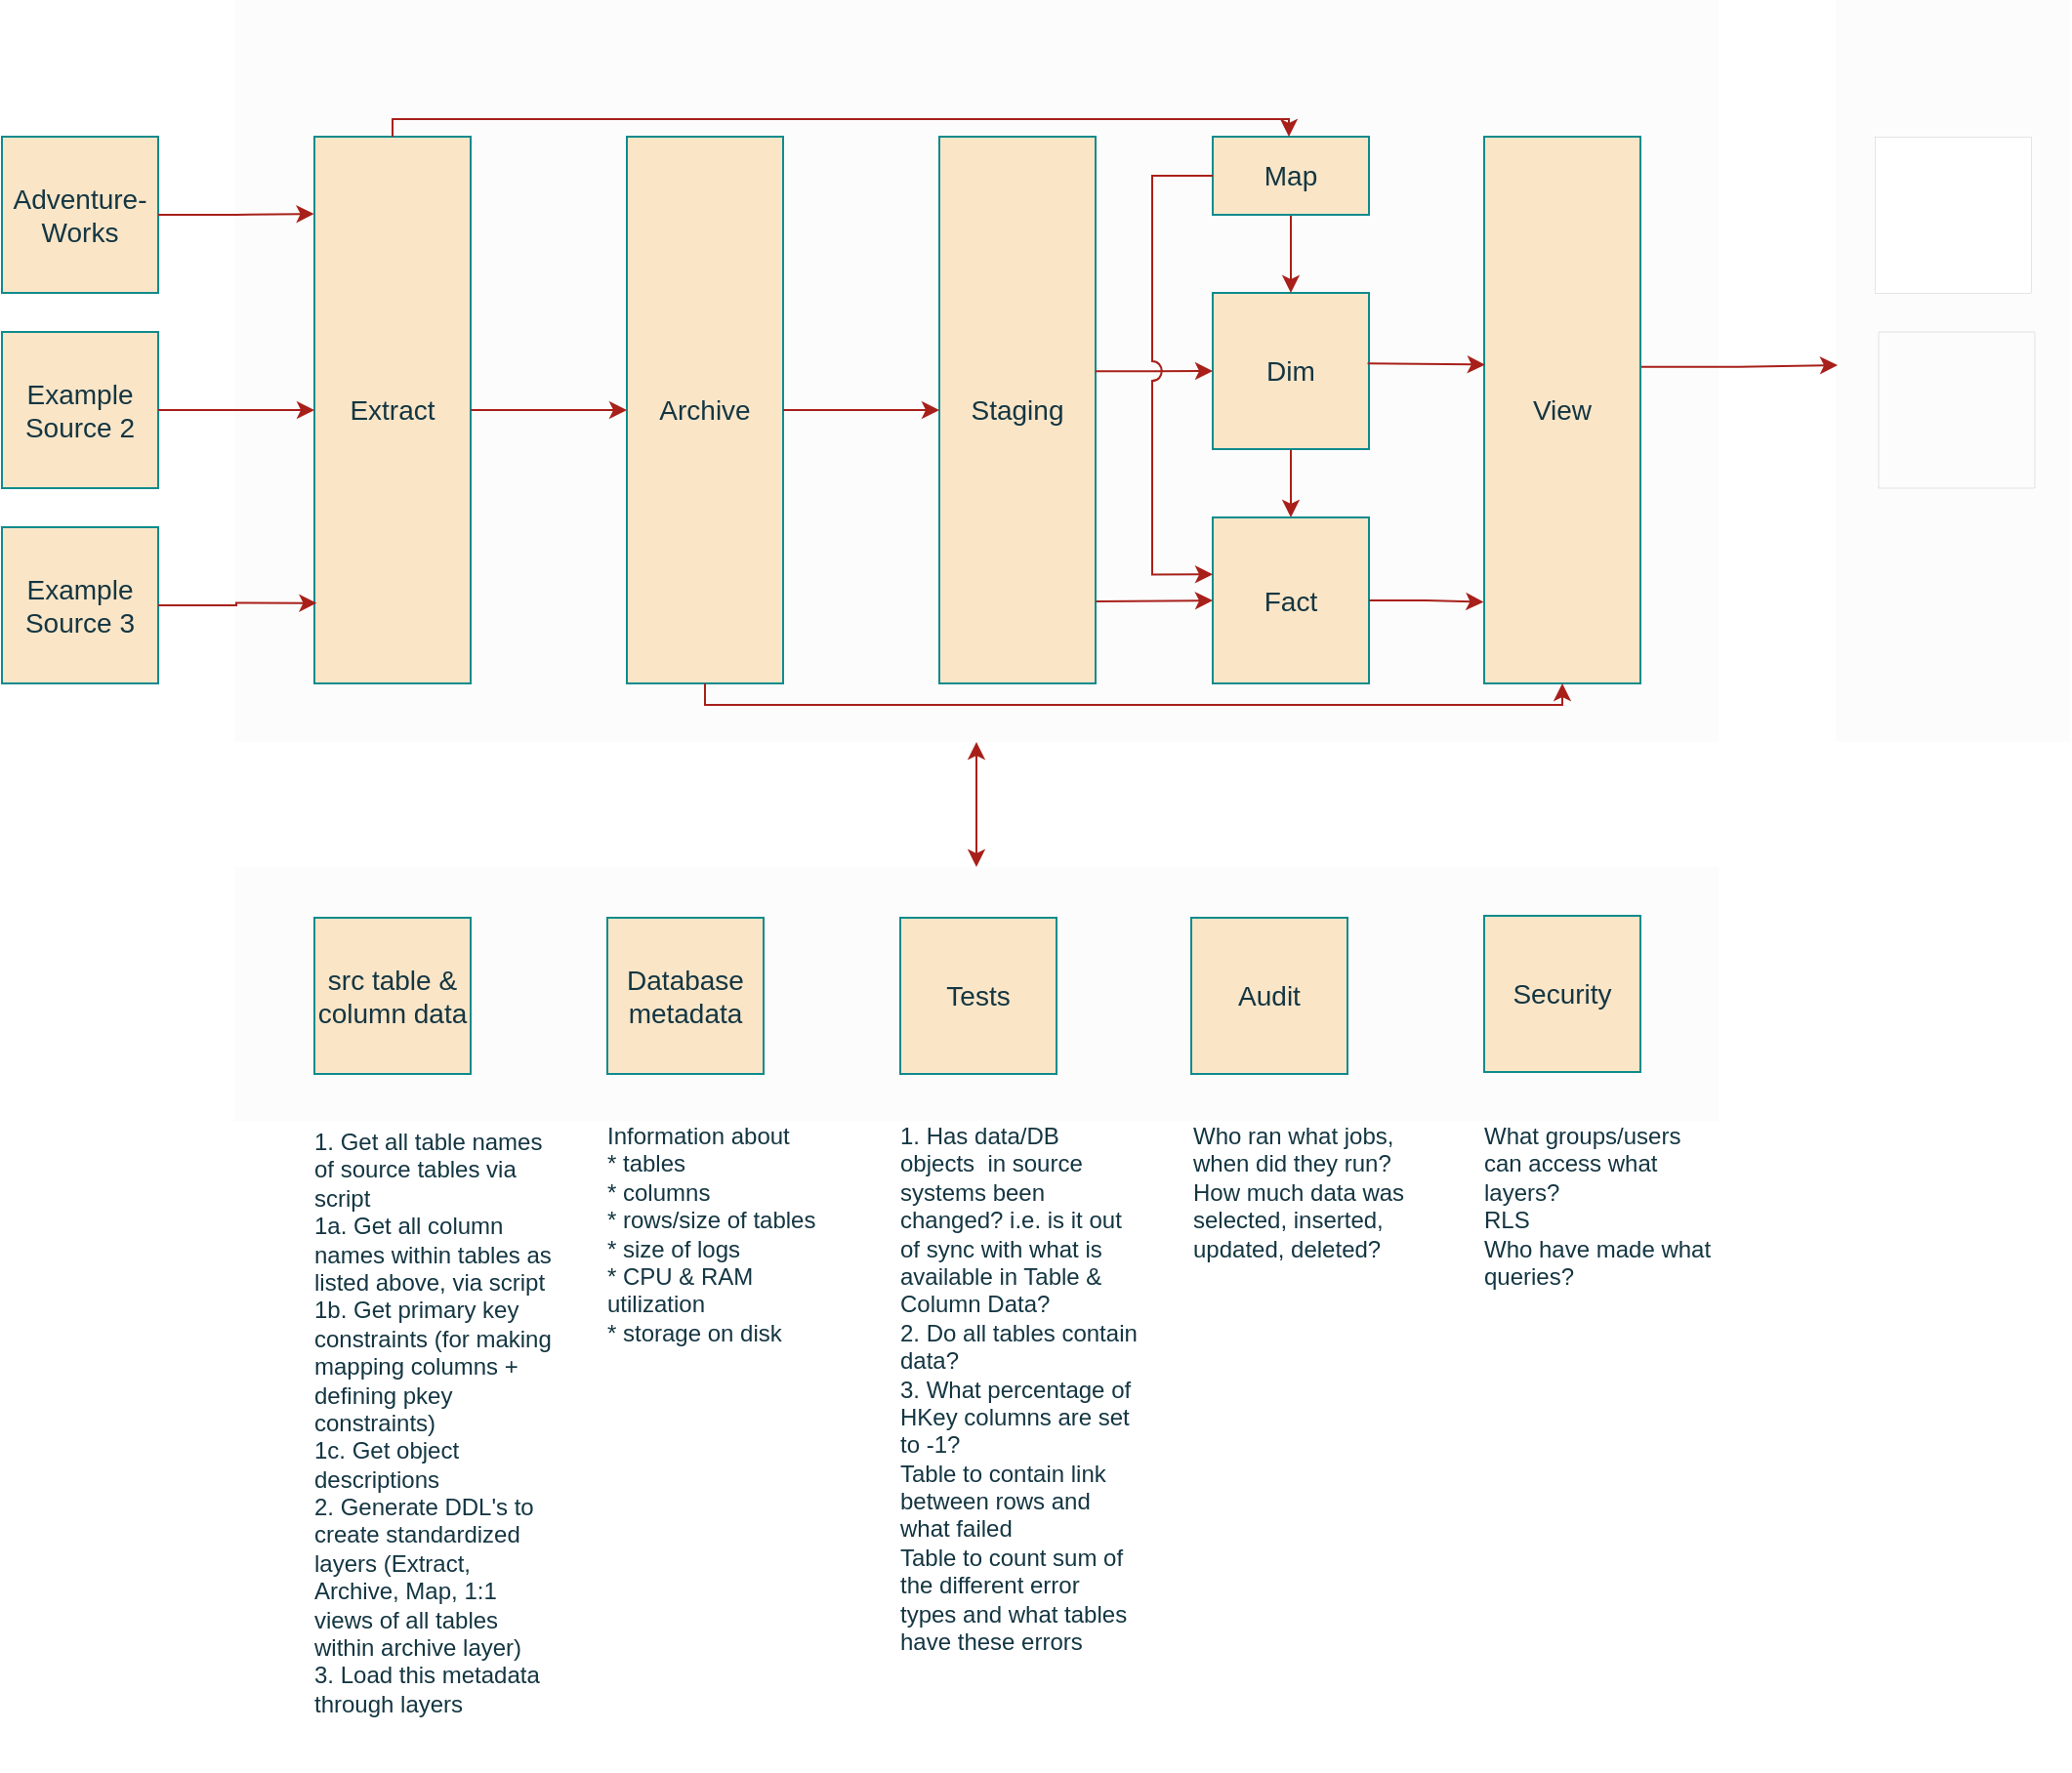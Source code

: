 <mxfile version="15.0.6" type="github" pages="2">
  <diagram id="TrxYYNpDbD-IIdgH7Vm6" name="DWH layers">
    <mxGraphModel dx="1409" dy="962" grid="1" gridSize="10" guides="1" tooltips="1" connect="1" arrows="1" fold="1" page="1" pageScale="1" pageWidth="583" pageHeight="413" background="#FFFFFF" math="0" shadow="0">
      <root>
        <mxCell id="0" />
        <mxCell id="1" parent="0" />
        <mxCell id="eG2_NouCRTh-WiOs6tgf-10" value="" style="rounded=0;whiteSpace=wrap;html=1;labelBackgroundColor=none;fontSize=12;fontColor=#333333;verticalAlign=top;fillColor=#FCFCFC;strokeColor=none;" vertex="1" parent="1">
          <mxGeometry x="-380" y="-31" width="760" height="380" as="geometry" />
        </mxCell>
        <mxCell id="eG2_NouCRTh-WiOs6tgf-22" value="" style="rounded=0;whiteSpace=wrap;html=1;labelBackgroundColor=none;fontSize=12;fontColor=#333333;verticalAlign=top;fillColor=#FCFCFC;strokeColor=none;" vertex="1" parent="1">
          <mxGeometry x="440" y="-31" width="120" height="380" as="geometry" />
        </mxCell>
        <mxCell id="eG2_NouCRTh-WiOs6tgf-19" style="edgeStyle=orthogonalEdgeStyle;rounded=0;sketch=0;jumpStyle=none;jumpSize=10;orthogonalLoop=1;jettySize=auto;html=1;entryX=0.5;entryY=1;entryDx=0;entryDy=0;labelBackgroundColor=#DAD2D8;fontSize=12;fontColor=#D79B00;startArrow=classic;startFill=1;endFill=1;strokeColor=#A8201A;" edge="1" parent="1" source="eG2_NouCRTh-WiOs6tgf-18" target="eG2_NouCRTh-WiOs6tgf-10">
          <mxGeometry relative="1" as="geometry" />
        </mxCell>
        <mxCell id="eG2_NouCRTh-WiOs6tgf-18" value="" style="rounded=0;whiteSpace=wrap;html=1;labelBackgroundColor=none;fontSize=12;fontColor=#333333;verticalAlign=top;fillColor=#FCFCFC;strokeColor=none;" vertex="1" parent="1">
          <mxGeometry x="-380" y="413" width="760" height="130" as="geometry" />
        </mxCell>
        <mxCell id="eG2_NouCRTh-WiOs6tgf-27" value="" style="edgeStyle=orthogonalEdgeStyle;rounded=0;sketch=0;jumpStyle=none;jumpSize=10;orthogonalLoop=1;jettySize=auto;html=1;labelBackgroundColor=#DAD2D8;fontSize=12;fontColor=#D79B00;startArrow=none;startFill=0;endFill=1;strokeColor=#A8201A;exitX=1;exitY=0.421;exitDx=0;exitDy=0;exitPerimeter=0;" edge="1" parent="1" source="qaGRKvT1l1mY-O0_eX8v-34">
          <mxGeometry relative="1" as="geometry">
            <mxPoint x="441" y="156" as="targetPoint" />
          </mxGeometry>
        </mxCell>
        <mxCell id="qaGRKvT1l1mY-O0_eX8v-86" value="" style="rounded=0;whiteSpace=wrap;html=1;labelBackgroundColor=#DAD2D8;sketch=0;fontSize=14;fontColor=#143642;strokeWidth=0;fillColor=#ffffff;" parent="1" vertex="1">
          <mxGeometry x="460" y="39" width="80" height="80" as="geometry" />
        </mxCell>
        <mxCell id="qaGRKvT1l1mY-O0_eX8v-2" value="src table &amp;amp; column data" style="rounded=0;whiteSpace=wrap;html=1;fontSize=14;fillColor=#FAE5C7;strokeColor=#0F8B8D;fontColor=#143642;" parent="1" vertex="1">
          <mxGeometry x="-339" y="439" width="80" height="80" as="geometry" />
        </mxCell>
        <mxCell id="qaGRKvT1l1mY-O0_eX8v-3" value="&lt;div style=&quot;font-size: 14px&quot;&gt;Adventure-Works&lt;br style=&quot;font-size: 14px&quot;&gt;&lt;/div&gt;" style="rounded=0;whiteSpace=wrap;html=1;fontSize=14;fillColor=#FAE5C7;strokeColor=#0F8B8D;fontColor=#143642;" parent="1" vertex="1">
          <mxGeometry x="-499" y="39" width="80" height="80" as="geometry" />
        </mxCell>
        <mxCell id="qaGRKvT1l1mY-O0_eX8v-6" value="Example Source 2" style="rounded=0;whiteSpace=wrap;html=1;fontSize=14;fillColor=#FAE5C7;strokeColor=#0F8B8D;fontColor=#143642;" parent="1" vertex="1">
          <mxGeometry x="-499" y="139" width="80" height="80" as="geometry" />
        </mxCell>
        <mxCell id="qaGRKvT1l1mY-O0_eX8v-15" value="Example Source 3" style="rounded=0;whiteSpace=wrap;html=1;fontSize=14;fillColor=#FAE5C7;strokeColor=#0F8B8D;fontColor=#143642;" parent="1" vertex="1">
          <mxGeometry x="-499" y="239" width="80" height="80" as="geometry" />
        </mxCell>
        <mxCell id="eG2_NouCRTh-WiOs6tgf-15" style="edgeStyle=orthogonalEdgeStyle;rounded=0;sketch=0;jumpStyle=none;jumpSize=10;orthogonalLoop=1;jettySize=auto;html=1;entryX=0.5;entryY=0;entryDx=0;entryDy=0;labelBackgroundColor=#DAD2D8;fontSize=12;fontColor=#D79B00;startArrow=none;startFill=0;endFill=1;strokeColor=#A8201A;" edge="1" parent="1" source="qaGRKvT1l1mY-O0_eX8v-22" target="qaGRKvT1l1mY-O0_eX8v-23">
          <mxGeometry relative="1" as="geometry" />
        </mxCell>
        <mxCell id="qaGRKvT1l1mY-O0_eX8v-22" value="Dim" style="rounded=0;whiteSpace=wrap;html=1;fontSize=14;fillColor=#FAE5C7;strokeColor=#0F8B8D;fontColor=#143642;" parent="1" vertex="1">
          <mxGeometry x="121" y="119" width="80" height="80" as="geometry" />
        </mxCell>
        <mxCell id="qaGRKvT1l1mY-O0_eX8v-23" value="Fact" style="rounded=0;whiteSpace=wrap;html=1;fontSize=14;fillColor=#FAE5C7;strokeColor=#0F8B8D;fontColor=#143642;" parent="1" vertex="1">
          <mxGeometry x="121" y="234" width="80" height="85" as="geometry" />
        </mxCell>
        <mxCell id="qaGRKvT1l1mY-O0_eX8v-1" value="Extract" style="rounded=0;whiteSpace=wrap;html=1;fontSize=14;fillColor=#FAE5C7;strokeColor=#0F8B8D;fontColor=#143642;" parent="1" vertex="1">
          <mxGeometry x="-339" y="39" width="80" height="280" as="geometry" />
        </mxCell>
        <mxCell id="qaGRKvT1l1mY-O0_eX8v-17" style="edgeStyle=orthogonalEdgeStyle;rounded=0;orthogonalLoop=1;jettySize=auto;html=1;fontSize=14;entryX=-0.003;entryY=0.141;entryDx=0;entryDy=0;entryPerimeter=0;strokeColor=#A8201A;fontColor=#143642;labelBackgroundColor=#DAD2D8;" parent="1" source="qaGRKvT1l1mY-O0_eX8v-3" target="qaGRKvT1l1mY-O0_eX8v-1" edge="1">
          <mxGeometry x="-499" y="39" as="geometry">
            <mxPoint x="-359" y="59" as="targetPoint" />
          </mxGeometry>
        </mxCell>
        <mxCell id="qaGRKvT1l1mY-O0_eX8v-18" style="edgeStyle=orthogonalEdgeStyle;rounded=0;orthogonalLoop=1;jettySize=auto;html=1;entryX=0;entryY=0.5;entryDx=0;entryDy=0;fontSize=14;strokeColor=#A8201A;fontColor=#143642;labelBackgroundColor=#DAD2D8;" parent="1" source="qaGRKvT1l1mY-O0_eX8v-6" target="qaGRKvT1l1mY-O0_eX8v-1" edge="1">
          <mxGeometry x="-499" y="39" as="geometry" />
        </mxCell>
        <mxCell id="qaGRKvT1l1mY-O0_eX8v-19" style="edgeStyle=orthogonalEdgeStyle;rounded=0;orthogonalLoop=1;jettySize=auto;html=1;entryX=0.015;entryY=0.853;entryDx=0;entryDy=0;entryPerimeter=0;fontSize=14;strokeColor=#A8201A;fontColor=#143642;labelBackgroundColor=#DAD2D8;" parent="1" source="qaGRKvT1l1mY-O0_eX8v-15" target="qaGRKvT1l1mY-O0_eX8v-1" edge="1">
          <mxGeometry x="-499" y="39" as="geometry" />
        </mxCell>
        <mxCell id="qaGRKvT1l1mY-O0_eX8v-10" value="Archive" style="rounded=0;whiteSpace=wrap;html=1;fontSize=14;fillColor=#FAE5C7;strokeColor=#0F8B8D;fontColor=#143642;" parent="1" vertex="1">
          <mxGeometry x="-179" y="39" width="80" height="280" as="geometry" />
        </mxCell>
        <mxCell id="qaGRKvT1l1mY-O0_eX8v-70" style="edgeStyle=orthogonalEdgeStyle;rounded=0;sketch=0;jumpStyle=arc;jumpSize=4;orthogonalLoop=1;jettySize=auto;html=1;entryX=0.5;entryY=0;entryDx=0;entryDy=0;labelBackgroundColor=#DAD2D8;fontSize=14;fontColor=#143642;startFill=0;endFill=1;strokeColor=#A8201A;exitX=0.5;exitY=1;exitDx=0;exitDy=0;" parent="1" source="qaGRKvT1l1mY-O0_eX8v-13" target="qaGRKvT1l1mY-O0_eX8v-22" edge="1">
          <mxGeometry x="-559" y="19" as="geometry" />
        </mxCell>
        <mxCell id="qaGRKvT1l1mY-O0_eX8v-13" value="Map" style="rounded=0;whiteSpace=wrap;html=1;fontSize=14;fillColor=#FAE5C7;strokeColor=#0F8B8D;fontColor=#143642;" parent="1" vertex="1">
          <mxGeometry x="121" y="39" width="80" height="40" as="geometry" />
        </mxCell>
        <mxCell id="qaGRKvT1l1mY-O0_eX8v-20" value="Staging" style="rounded=0;whiteSpace=wrap;html=1;fontSize=14;fillColor=#FAE5C7;strokeColor=#0F8B8D;fontColor=#143642;" parent="1" vertex="1">
          <mxGeometry x="-19" y="39" width="80" height="280" as="geometry" />
        </mxCell>
        <mxCell id="qaGRKvT1l1mY-O0_eX8v-67" style="edgeStyle=orthogonalEdgeStyle;rounded=0;sketch=0;jumpStyle=none;jumpSize=4;orthogonalLoop=1;jettySize=auto;html=1;labelBackgroundColor=#DAD2D8;fontSize=14;fontColor=#143642;startFill=0;endFill=1;strokeColor=#A8201A;exitX=1;exitY=0.429;exitDx=0;exitDy=0;exitPerimeter=0;" parent="1" source="qaGRKvT1l1mY-O0_eX8v-20" target="qaGRKvT1l1mY-O0_eX8v-22" edge="1">
          <mxGeometry x="-559" y="19" as="geometry" />
        </mxCell>
        <mxCell id="qaGRKvT1l1mY-O0_eX8v-68" style="edgeStyle=orthogonalEdgeStyle;rounded=0;sketch=0;jumpStyle=arc;jumpSize=4;orthogonalLoop=1;jettySize=auto;html=1;labelBackgroundColor=#DAD2D8;fontSize=14;fontColor=#143642;startFill=0;endFill=1;strokeColor=#A8201A;exitX=1.004;exitY=0.85;exitDx=0;exitDy=0;exitPerimeter=0;" parent="1" source="qaGRKvT1l1mY-O0_eX8v-20" target="qaGRKvT1l1mY-O0_eX8v-23" edge="1">
          <mxGeometry x="-559" y="19" as="geometry" />
        </mxCell>
        <mxCell id="qaGRKvT1l1mY-O0_eX8v-61" style="edgeStyle=orthogonalEdgeStyle;rounded=0;orthogonalLoop=1;jettySize=auto;html=1;sketch=0;jumpSize=6;fontSize=14;exitX=1;exitY=0.5;exitDx=0;exitDy=0;entryX=0;entryY=0.5;entryDx=0;entryDy=0;strokeColor=#A8201A;fontColor=#143642;labelBackgroundColor=#DAD2D8;" parent="1" source="qaGRKvT1l1mY-O0_eX8v-10" target="qaGRKvT1l1mY-O0_eX8v-20" edge="1">
          <mxGeometry x="-559" y="19" as="geometry" />
        </mxCell>
        <mxCell id="qaGRKvT1l1mY-O0_eX8v-12" value="" style="edgeStyle=orthogonalEdgeStyle;rounded=0;orthogonalLoop=1;jettySize=auto;html=1;entryX=0;entryY=0.5;entryDx=0;entryDy=0;fontSize=14;strokeColor=#A8201A;fontColor=#143642;labelBackgroundColor=#DAD2D8;" parent="1" source="qaGRKvT1l1mY-O0_eX8v-1" target="qaGRKvT1l1mY-O0_eX8v-10" edge="1">
          <mxGeometry x="-299" y="104.882" as="geometry" />
        </mxCell>
        <mxCell id="qaGRKvT1l1mY-O0_eX8v-34" value="View" style="rounded=0;whiteSpace=wrap;html=1;fontSize=14;fillColor=#FAE5C7;strokeColor=#0F8B8D;fontColor=#143642;" parent="1" vertex="1">
          <mxGeometry x="260" y="39" width="80" height="280" as="geometry" />
        </mxCell>
        <mxCell id="qaGRKvT1l1mY-O0_eX8v-48" value="&lt;div style=&quot;font-size: 14px;&quot;&gt;Tests&lt;/div&gt;" style="rounded=0;whiteSpace=wrap;html=1;fontSize=14;fillColor=#FAE5C7;strokeColor=#0F8B8D;fontColor=#143642;" parent="1" vertex="1">
          <mxGeometry x="-39" y="439" width="80" height="80" as="geometry" />
        </mxCell>
        <mxCell id="qaGRKvT1l1mY-O0_eX8v-49" value="Audit" style="rounded=0;whiteSpace=wrap;html=1;fontSize=14;fillColor=#FAE5C7;strokeColor=#0F8B8D;fontColor=#143642;" parent="1" vertex="1">
          <mxGeometry x="110" y="439" width="80" height="80" as="geometry" />
        </mxCell>
        <mxCell id="qaGRKvT1l1mY-O0_eX8v-50" value="&lt;p style=&quot;line-height: 100% ; font-size: 12px&quot;&gt;&lt;/p&gt;&lt;div style=&quot;font-size: 12px&quot; align=&quot;left&quot;&gt;1. Get all table names of source tables via script&lt;/div&gt;&lt;div style=&quot;font-size: 12px&quot; align=&quot;left&quot;&gt;1a. Get all column names within tables as listed above, via script&lt;/div&gt;&lt;div style=&quot;font-size: 12px&quot; align=&quot;left&quot;&gt;1b. Get primary key constraints (for making mapping columns + defining pkey constraints)&lt;/div&gt;&lt;div style=&quot;font-size: 12px&quot; align=&quot;left&quot;&gt;1c. Get object descriptions&lt;/div&gt;&lt;div style=&quot;font-size: 12px&quot; align=&quot;left&quot;&gt;2. Generate DDL&#39;s to create standardized layers (Extract, Archive, Map, 1:1 views of all tables within archive layer)&lt;br&gt;&lt;/div&gt;&lt;div style=&quot;font-size: 12px&quot; align=&quot;left&quot;&gt;3. Load this metadata through layers&lt;br style=&quot;font-size: 12px&quot;&gt;&lt;/div&gt;&lt;div style=&quot;font-size: 12px&quot; align=&quot;left&quot;&gt;&lt;br style=&quot;font-size: 12px&quot;&gt;&lt;/div&gt;&lt;p style=&quot;font-size: 12px&quot;&gt;&lt;/p&gt;" style="text;html=1;strokeColor=none;fillColor=none;align=left;verticalAlign=top;whiteSpace=wrap;rounded=0;fontSize=12;spacing=0;fontColor=#143642;" parent="1" vertex="1">
          <mxGeometry x="-339" y="530" width="120" height="120" as="geometry" />
        </mxCell>
        <mxCell id="qaGRKvT1l1mY-O0_eX8v-51" value="&lt;div style=&quot;font-size: 12px;&quot;&gt;1. Has data/DB objects&amp;nbsp; in source systems been changed? i.e. is it out of sync with what is available in Table &amp;amp; Column Data?&lt;/div&gt;&lt;div style=&quot;font-size: 12px;&quot;&gt;2. Do all tables contain data?&lt;/div&gt;&lt;div style=&quot;font-size: 12px;&quot;&gt;3. What percentage of HKey columns are set to -1?&lt;/div&gt;&lt;div style=&quot;font-size: 12px;&quot;&gt;Table to contain link between rows and what failed&lt;/div&gt;&lt;div style=&quot;font-size: 12px;&quot;&gt;Table to count sum of the different error types and what tables have these errors&lt;br style=&quot;font-size: 12px;&quot;&gt;&lt;/div&gt;" style="text;html=1;strokeColor=none;fillColor=none;align=left;verticalAlign=top;whiteSpace=wrap;rounded=0;fontSize=12;spacing=0;fontColor=#143642;" parent="1" vertex="1">
          <mxGeometry x="-39" y="539" width="120" height="120" as="geometry" />
        </mxCell>
        <mxCell id="qaGRKvT1l1mY-O0_eX8v-57" style="edgeStyle=orthogonalEdgeStyle;rounded=0;sketch=0;jumpSize=4;orthogonalLoop=1;jettySize=auto;html=1;fontSize=14;startArrow=none;startFill=0;endArrow=classic;endFill=1;exitX=0.5;exitY=0;exitDx=0;exitDy=0;strokeColor=#A8201A;fontColor=#143642;labelBackgroundColor=#DAD2D8;jumpStyle=arc;" parent="1" source="qaGRKvT1l1mY-O0_eX8v-1" edge="1">
          <mxGeometry x="-559" y="19" as="geometry">
            <mxPoint x="-119" y="59" as="sourcePoint" />
            <mxPoint x="160" y="39" as="targetPoint" />
            <Array as="points">
              <mxPoint x="-299" y="30" />
              <mxPoint x="160" y="30" />
            </Array>
          </mxGeometry>
        </mxCell>
        <mxCell id="qaGRKvT1l1mY-O0_eX8v-72" value="Database metadata" style="rounded=0;whiteSpace=wrap;html=1;fontSize=14;fillColor=#FAE5C7;strokeColor=#0F8B8D;fontColor=#143642;" parent="1" vertex="1">
          <mxGeometry x="-189" y="439" width="80" height="80" as="geometry" />
        </mxCell>
        <mxCell id="qaGRKvT1l1mY-O0_eX8v-75" value="&lt;div style=&quot;font-size: 12px&quot;&gt;Information about&amp;nbsp; &lt;br style=&quot;font-size: 12px&quot;&gt;&lt;/div&gt;&lt;div style=&quot;font-size: 12px&quot;&gt;* tables&lt;/div&gt;&lt;div style=&quot;font-size: 12px&quot;&gt;* columns&lt;/div&gt;&lt;div style=&quot;font-size: 12px&quot;&gt;* rows/size of tables&lt;/div&gt;&lt;div style=&quot;font-size: 12px&quot;&gt;* size of logs&lt;br style=&quot;font-size: 12px&quot;&gt;&lt;/div&gt;&lt;div style=&quot;font-size: 12px&quot;&gt;* CPU &amp;amp; RAM utilization&lt;/div&gt;&lt;div style=&quot;font-size: 12px&quot;&gt;* storage on disk&lt;/div&gt;" style="text;html=1;strokeColor=none;fillColor=none;align=left;verticalAlign=top;whiteSpace=wrap;rounded=0;fontSize=12;spacing=0;fontColor=#143642;" parent="1" vertex="1">
          <mxGeometry x="-189" y="539" width="120" height="120" as="geometry" />
        </mxCell>
        <mxCell id="qaGRKvT1l1mY-O0_eX8v-85" value="" style="shape=image;verticalLabelPosition=bottom;labelBackgroundColor=#ffffff;verticalAlign=top;aspect=fixed;imageAspect=0;image=https://www.computerhope.com/issues/pictures/excel-logo.jpg;fontSize=14;imageBorder=#000000;strokeWidth=0;" parent="1" vertex="1">
          <mxGeometry x="462" y="139" width="80" height="80" as="geometry" />
        </mxCell>
        <mxCell id="qaGRKvT1l1mY-O0_eX8v-81" value="" style="shape=image;verticalLabelPosition=bottom;labelBackgroundColor=#ffffff;verticalAlign=top;aspect=fixed;imageAspect=0;image=https://powerbi.microsoft.com/pictures/application-logos/svg/powerbi.svg;strokeWidth=0;perimeterSpacing=0;fontSize=14;" parent="1" vertex="1">
          <mxGeometry x="462" y="41" width="76" height="76" as="geometry" />
        </mxCell>
        <mxCell id="qaGRKvT1l1mY-O0_eX8v-87" value="&lt;div style=&quot;font-size: 12px;&quot;&gt;Who ran what jobs, when did they run? &lt;br style=&quot;font-size: 12px;&quot;&gt;&lt;/div&gt;&lt;div style=&quot;font-size: 12px;&quot;&gt;How much data was selected, inserted, updated, deleted?&lt;br style=&quot;font-size: 12px;&quot;&gt;&lt;/div&gt;" style="text;html=1;strokeColor=none;fillColor=none;align=left;verticalAlign=top;whiteSpace=wrap;rounded=0;fontSize=12;spacing=0;fontColor=#143642;" parent="1" vertex="1">
          <mxGeometry x="111" y="539" width="120" height="120" as="geometry" />
        </mxCell>
        <mxCell id="qaGRKvT1l1mY-O0_eX8v-88" value="Security" style="rounded=0;whiteSpace=wrap;html=1;fontSize=14;fillColor=#FAE5C7;strokeColor=#0F8B8D;fontColor=#143642;" parent="1" vertex="1">
          <mxGeometry x="260" y="438" width="80" height="80" as="geometry" />
        </mxCell>
        <mxCell id="qaGRKvT1l1mY-O0_eX8v-89" value="&lt;div style=&quot;font-size: 12px;&quot;&gt;What groups/users can access what layers?&lt;/div&gt;&lt;div style=&quot;font-size: 12px;&quot;&gt;RLS&lt;/div&gt;Who have made what queries?&lt;br style=&quot;font-size: 12px;&quot;&gt;&lt;div style=&quot;font-size: 12px;&quot;&gt;&lt;br style=&quot;font-size: 12px;&quot;&gt;&lt;/div&gt;" style="text;html=1;strokeColor=none;fillColor=none;align=left;verticalAlign=top;whiteSpace=wrap;rounded=0;fontSize=12;spacing=0;fontColor=#143642;" parent="1" vertex="1">
          <mxGeometry x="260" y="539" width="120" height="120" as="geometry" />
        </mxCell>
        <mxCell id="qaGRKvT1l1mY-O0_eX8v-36" style="edgeStyle=orthogonalEdgeStyle;rounded=0;sketch=0;jumpSize=6;orthogonalLoop=1;jettySize=auto;html=1;fontSize=14;startArrow=none;startFill=0;endArrow=classic;endFill=1;strokeColor=#A8201A;fontColor=#143642;labelBackgroundColor=#DAD2D8;entryX=-0.004;entryY=0.851;entryDx=0;entryDy=0;entryPerimeter=0;" parent="1" source="qaGRKvT1l1mY-O0_eX8v-23" target="qaGRKvT1l1mY-O0_eX8v-34" edge="1">
          <mxGeometry x="-559" y="19" as="geometry">
            <mxPoint x="259" y="275" as="targetPoint" />
          </mxGeometry>
        </mxCell>
        <mxCell id="qaGRKvT1l1mY-O0_eX8v-39" style="edgeStyle=orthogonalEdgeStyle;rounded=0;sketch=0;jumpSize=10;orthogonalLoop=1;jettySize=auto;html=1;entryX=0.5;entryY=1;entryDx=0;entryDy=0;fontSize=14;startArrow=none;startFill=0;endArrow=classic;endFill=1;exitX=0.5;exitY=1;exitDx=0;exitDy=0;strokeColor=#A8201A;fontColor=#143642;labelBackgroundColor=#DAD2D8;jumpStyle=arc;" parent="1" source="qaGRKvT1l1mY-O0_eX8v-10" target="qaGRKvT1l1mY-O0_eX8v-34" edge="1">
          <mxGeometry x="-559" y="19" as="geometry">
            <Array as="points">
              <mxPoint x="-139" y="330" />
              <mxPoint x="300" y="330" />
            </Array>
          </mxGeometry>
        </mxCell>
        <mxCell id="eG2_NouCRTh-WiOs6tgf-5" style="edgeStyle=orthogonalEdgeStyle;rounded=0;sketch=0;jumpStyle=arc;jumpSize=10;orthogonalLoop=1;jettySize=auto;html=1;labelBackgroundColor=#DAD2D8;fontSize=14;fontColor=#143642;startFill=0;endFill=1;strokeColor=#A8201A;exitX=0.991;exitY=0.452;exitDx=0;exitDy=0;exitPerimeter=0;entryX=0.005;entryY=0.417;entryDx=0;entryDy=0;entryPerimeter=0;" edge="1" parent="1" source="qaGRKvT1l1mY-O0_eX8v-22" target="qaGRKvT1l1mY-O0_eX8v-34">
          <mxGeometry x="-549" y="29" as="geometry">
            <mxPoint x="231" y="244" as="targetPoint" />
            <mxPoint x="230.72" y="90.6" as="sourcePoint" />
          </mxGeometry>
        </mxCell>
        <mxCell id="qaGRKvT1l1mY-O0_eX8v-71" style="edgeStyle=orthogonalEdgeStyle;rounded=0;sketch=0;jumpStyle=arc;jumpSize=10;orthogonalLoop=1;jettySize=auto;html=1;labelBackgroundColor=#DAD2D8;fontSize=14;fontColor=#143642;startFill=0;endFill=1;strokeColor=#A8201A;exitX=0;exitY=0.5;exitDx=0;exitDy=0;entryX=0;entryY=0.343;entryDx=0;entryDy=0;entryPerimeter=0;" parent="1" source="qaGRKvT1l1mY-O0_eX8v-13" target="qaGRKvT1l1mY-O0_eX8v-23" edge="1">
          <mxGeometry x="-559" y="19" as="geometry">
            <mxPoint x="221" y="213" as="targetPoint" />
            <Array as="points">
              <mxPoint x="90" y="59" />
              <mxPoint x="90" y="263" />
            </Array>
          </mxGeometry>
        </mxCell>
      </root>
    </mxGraphModel>
  </diagram>
  <diagram id="E1e14xCHLcrbIgRR_OpF" name="Data model">
    <mxGraphModel dx="946" dy="615" grid="0" gridSize="10" guides="1" tooltips="1" connect="1" arrows="1" fold="1" page="1" pageScale="1" pageWidth="850" pageHeight="1100" math="0" shadow="0">
      <root>
        <mxCell id="CmqZrObAVcjuqnkso3O--0" />
        <mxCell id="CmqZrObAVcjuqnkso3O--1" parent="CmqZrObAVcjuqnkso3O--0" />
        <mxCell id="CmqZrObAVcjuqnkso3O--31" value="[DWH].[DWHColumns]" style="shape=table;startSize=30;container=1;collapsible=1;childLayout=tableLayout;fixedRows=1;rowLines=0;fontStyle=1;align=center;resizeLast=1;" parent="CmqZrObAVcjuqnkso3O--1" vertex="1">
          <mxGeometry x="90" y="210" width="320" height="280" as="geometry">
            <mxRectangle x="90" y="210" width="160" height="30" as="alternateBounds" />
          </mxGeometry>
        </mxCell>
        <mxCell id="CmqZrObAVcjuqnkso3O--53" value="" style="shape=partialRectangle;collapsible=0;dropTarget=0;pointerEvents=0;fillColor=none;points=[[0,0.5],[1,0.5]];portConstraint=eastwest;top=0;left=0;right=0;bottom=1;" parent="CmqZrObAVcjuqnkso3O--31" vertex="1">
          <mxGeometry y="30" width="320" height="30" as="geometry" />
        </mxCell>
        <mxCell id="CmqZrObAVcjuqnkso3O--54" value="PK" style="shape=partialRectangle;overflow=hidden;connectable=0;fillColor=none;top=0;left=0;bottom=0;right=0;fontStyle=1;" parent="CmqZrObAVcjuqnkso3O--53" vertex="1">
          <mxGeometry width="30" height="30" as="geometry" />
        </mxCell>
        <mxCell id="CmqZrObAVcjuqnkso3O--55" value="CONSTRAINT [PK_dbo_DWHColumns]  CLUSTERED ([Id] ASC)" style="shape=partialRectangle;overflow=hidden;connectable=0;fillColor=none;top=0;left=0;bottom=0;right=0;align=left;spacingLeft=6;fontStyle=5;" parent="CmqZrObAVcjuqnkso3O--53" vertex="1">
          <mxGeometry x="30" width="290" height="30" as="geometry" />
        </mxCell>
        <mxCell id="CmqZrObAVcjuqnkso3O--50" value="" style="shape=partialRectangle;collapsible=0;dropTarget=0;pointerEvents=0;fillColor=none;points=[[0,0.5],[1,0.5]];portConstraint=eastwest;top=0;left=0;right=0;bottom=0;" parent="CmqZrObAVcjuqnkso3O--31" vertex="1">
          <mxGeometry y="60" width="320" height="30" as="geometry" />
        </mxCell>
        <mxCell id="CmqZrObAVcjuqnkso3O--51" value="" style="shape=partialRectangle;overflow=hidden;connectable=0;fillColor=none;top=0;left=0;bottom=0;right=0;" parent="CmqZrObAVcjuqnkso3O--50" vertex="1">
          <mxGeometry width="30" height="30" as="geometry" />
        </mxCell>
        <mxCell id="CmqZrObAVcjuqnkso3O--52" value="[ColProperty] NVARCHAR(30) NULL, /* e.g. identity etc */" style="shape=partialRectangle;overflow=hidden;connectable=0;fillColor=none;top=0;left=0;bottom=0;right=0;align=left;spacingLeft=6;" parent="CmqZrObAVcjuqnkso3O--50" vertex="1">
          <mxGeometry x="30" width="290" height="30" as="geometry" />
        </mxCell>
        <mxCell id="CmqZrObAVcjuqnkso3O--47" value="" style="shape=partialRectangle;collapsible=0;dropTarget=0;pointerEvents=0;fillColor=none;points=[[0,0.5],[1,0.5]];portConstraint=eastwest;top=0;left=0;right=0;bottom=0;" parent="CmqZrObAVcjuqnkso3O--31" vertex="1">
          <mxGeometry y="90" width="320" height="30" as="geometry" />
        </mxCell>
        <mxCell id="CmqZrObAVcjuqnkso3O--48" value="" style="shape=partialRectangle;overflow=hidden;connectable=0;fillColor=none;top=0;left=0;bottom=0;right=0;" parent="CmqZrObAVcjuqnkso3O--47" vertex="1">
          <mxGeometry width="30" height="30" as="geometry" />
        </mxCell>
        <mxCell id="CmqZrObAVcjuqnkso3O--49" value="[IsNullable] NVARCHAR(8) NOT NULL" style="shape=partialRectangle;overflow=hidden;connectable=0;fillColor=none;top=0;left=0;bottom=0;right=0;align=left;spacingLeft=6;" parent="CmqZrObAVcjuqnkso3O--47" vertex="1">
          <mxGeometry x="30" width="290" height="30" as="geometry" />
        </mxCell>
        <mxCell id="CmqZrObAVcjuqnkso3O--44" value="" style="shape=partialRectangle;collapsible=0;dropTarget=0;pointerEvents=0;fillColor=none;points=[[0,0.5],[1,0.5]];portConstraint=eastwest;top=0;left=0;right=0;bottom=0;" parent="CmqZrObAVcjuqnkso3O--31" vertex="1">
          <mxGeometry y="120" width="320" height="30" as="geometry" />
        </mxCell>
        <mxCell id="CmqZrObAVcjuqnkso3O--45" value="" style="shape=partialRectangle;overflow=hidden;connectable=0;fillColor=none;top=0;left=0;bottom=0;right=0;" parent="CmqZrObAVcjuqnkso3O--44" vertex="1">
          <mxGeometry width="30" height="30" as="geometry" />
        </mxCell>
        <mxCell id="CmqZrObAVcjuqnkso3O--46" value="[DataType] NVARCHAR(30) NOT NULL" style="shape=partialRectangle;overflow=hidden;connectable=0;fillColor=none;top=0;left=0;bottom=0;right=0;align=left;spacingLeft=6;" parent="CmqZrObAVcjuqnkso3O--44" vertex="1">
          <mxGeometry x="30" width="290" height="30" as="geometry" />
        </mxCell>
        <mxCell id="CmqZrObAVcjuqnkso3O--41" value="" style="shape=partialRectangle;collapsible=0;dropTarget=0;pointerEvents=0;fillColor=none;points=[[0,0.5],[1,0.5]];portConstraint=eastwest;top=0;left=0;right=0;bottom=0;" parent="CmqZrObAVcjuqnkso3O--31" vertex="1">
          <mxGeometry y="150" width="320" height="30" as="geometry" />
        </mxCell>
        <mxCell id="CmqZrObAVcjuqnkso3O--42" value="" style="shape=partialRectangle;overflow=hidden;connectable=0;fillColor=none;top=0;left=0;bottom=0;right=0;" parent="CmqZrObAVcjuqnkso3O--41" vertex="1">
          <mxGeometry width="30" height="30" as="geometry" />
        </mxCell>
        <mxCell id="CmqZrObAVcjuqnkso3O--43" value="[ColumnName] NVARCHAR(128) NOT NULL" style="shape=partialRectangle;overflow=hidden;connectable=0;fillColor=none;top=0;left=0;bottom=0;right=0;align=left;spacingLeft=6;" parent="CmqZrObAVcjuqnkso3O--41" vertex="1">
          <mxGeometry x="30" width="290" height="30" as="geometry" />
        </mxCell>
        <mxCell id="CmqZrObAVcjuqnkso3O--38" value="" style="shape=partialRectangle;collapsible=0;dropTarget=0;pointerEvents=0;fillColor=none;points=[[0,0.5],[1,0.5]];portConstraint=eastwest;top=0;left=0;right=0;bottom=0;" parent="CmqZrObAVcjuqnkso3O--31" vertex="1">
          <mxGeometry y="180" width="320" height="30" as="geometry" />
        </mxCell>
        <mxCell id="CmqZrObAVcjuqnkso3O--39" value="" style="shape=partialRectangle;overflow=hidden;connectable=0;fillColor=none;top=0;left=0;bottom=0;right=0;" parent="CmqZrObAVcjuqnkso3O--38" vertex="1">
          <mxGeometry width="30" height="30" as="geometry" />
        </mxCell>
        <mxCell id="CmqZrObAVcjuqnkso3O--40" value="[TableName] NVARCHAR(128) NULL" style="shape=partialRectangle;overflow=hidden;connectable=0;fillColor=none;top=0;left=0;bottom=0;right=0;align=left;spacingLeft=6;" parent="CmqZrObAVcjuqnkso3O--38" vertex="1">
          <mxGeometry x="30" width="290" height="30" as="geometry" />
        </mxCell>
        <mxCell id="CmqZrObAVcjuqnkso3O--35" value="" style="shape=partialRectangle;collapsible=0;dropTarget=0;pointerEvents=0;fillColor=none;points=[[0,0.5],[1,0.5]];portConstraint=eastwest;top=0;left=0;right=0;bottom=0;" parent="CmqZrObAVcjuqnkso3O--31" vertex="1">
          <mxGeometry y="210" width="320" height="30" as="geometry" />
        </mxCell>
        <mxCell id="CmqZrObAVcjuqnkso3O--36" value="" style="shape=partialRectangle;overflow=hidden;connectable=0;fillColor=none;top=0;left=0;bottom=0;right=0;" parent="CmqZrObAVcjuqnkso3O--35" vertex="1">
          <mxGeometry width="30" height="30" as="geometry" />
        </mxCell>
        <mxCell id="CmqZrObAVcjuqnkso3O--37" value="[SchemaName] NVARCHAR(128) NOT NULL, /* http://web.archive.org/web/20210807074712/https://docs.microsoft.com/en-us/sql/sql-server/maximum-capacity-specifications-for-sql-server?view=sql-server-ver15 */" style="shape=partialRectangle;overflow=hidden;connectable=0;fillColor=none;top=0;left=0;bottom=0;right=0;align=left;spacingLeft=6;" parent="CmqZrObAVcjuqnkso3O--35" vertex="1">
          <mxGeometry x="30" width="290" height="30" as="geometry" />
        </mxCell>
        <mxCell id="CmqZrObAVcjuqnkso3O--32" value="" style="shape=partialRectangle;collapsible=0;dropTarget=0;pointerEvents=0;fillColor=none;points=[[0,0.5],[1,0.5]];portConstraint=eastwest;top=0;left=0;right=0;bottom=0;" parent="CmqZrObAVcjuqnkso3O--31" vertex="1">
          <mxGeometry y="240" width="320" height="30" as="geometry" />
        </mxCell>
        <mxCell id="CmqZrObAVcjuqnkso3O--33" value="" style="shape=partialRectangle;overflow=hidden;connectable=0;fillColor=none;top=0;left=0;bottom=0;right=0;" parent="CmqZrObAVcjuqnkso3O--32" vertex="1">
          <mxGeometry width="30" height="30" as="geometry" />
        </mxCell>
        <mxCell id="CmqZrObAVcjuqnkso3O--34" value="[Id] BIGINT NOT NULL IDENTITY (1,1)" style="shape=partialRectangle;overflow=hidden;connectable=0;fillColor=none;top=0;left=0;bottom=0;right=0;align=left;spacingLeft=6;" parent="CmqZrObAVcjuqnkso3O--32" vertex="1">
          <mxGeometry x="30" width="290" height="30" as="geometry" />
        </mxCell>
        <mxCell id="CmqZrObAVcjuqnkso3O--56" value="[DWH].[ObjectDescriptions]" style="shape=table;startSize=30;container=1;collapsible=1;childLayout=tableLayout;fixedRows=1;rowLines=0;fontStyle=1;align=center;resizeLast=1;" parent="CmqZrObAVcjuqnkso3O--1" vertex="1">
          <mxGeometry x="472" y="81" width="340" height="310" as="geometry">
            <mxRectangle x="500" y="70" width="190" height="30" as="alternateBounds" />
          </mxGeometry>
        </mxCell>
        <mxCell id="CmqZrObAVcjuqnkso3O--78" value="" style="shape=partialRectangle;collapsible=0;dropTarget=0;pointerEvents=0;fillColor=none;points=[[0,0.5],[1,0.5]];portConstraint=eastwest;top=0;left=0;right=0;bottom=1;" parent="CmqZrObAVcjuqnkso3O--56" vertex="1">
          <mxGeometry y="30" width="340" height="30" as="geometry" />
        </mxCell>
        <mxCell id="CmqZrObAVcjuqnkso3O--79" value="PK" style="shape=partialRectangle;overflow=hidden;connectable=0;fillColor=none;top=0;left=0;bottom=0;right=0;fontStyle=1;" parent="CmqZrObAVcjuqnkso3O--78" vertex="1">
          <mxGeometry width="30" height="30" as="geometry" />
        </mxCell>
        <mxCell id="CmqZrObAVcjuqnkso3O--80" value="[PrimaryObjectName]		NVARCHAR(128)	NOT NULL" style="shape=partialRectangle;overflow=hidden;connectable=0;fillColor=none;top=0;left=0;bottom=0;right=0;align=left;spacingLeft=6;fontStyle=5;" parent="CmqZrObAVcjuqnkso3O--78" vertex="1">
          <mxGeometry x="30" width="310" height="30" as="geometry" />
        </mxCell>
        <mxCell id="CySxDUxJzeM0KbbXyZC5-43" value="" style="shape=partialRectangle;collapsible=0;dropTarget=0;pointerEvents=0;fillColor=none;points=[[0,0.5],[1,0.5]];portConstraint=eastwest;top=0;left=0;right=0;bottom=1;" vertex="1" parent="CmqZrObAVcjuqnkso3O--56">
          <mxGeometry y="60" width="340" height="30" as="geometry" />
        </mxCell>
        <mxCell id="CySxDUxJzeM0KbbXyZC5-44" value="PK" style="shape=partialRectangle;overflow=hidden;connectable=0;fillColor=none;top=0;left=0;bottom=0;right=0;fontStyle=1;" vertex="1" parent="CySxDUxJzeM0KbbXyZC5-43">
          <mxGeometry width="30" height="30" as="geometry" />
        </mxCell>
        <mxCell id="CySxDUxJzeM0KbbXyZC5-45" value="[SecondaryObjectName]	NVARCHAR(128)	NOT NULL" style="shape=partialRectangle;overflow=hidden;connectable=0;fillColor=none;top=0;left=0;bottom=0;right=0;align=left;spacingLeft=6;fontStyle=5;" vertex="1" parent="CySxDUxJzeM0KbbXyZC5-43">
          <mxGeometry x="30" width="310" height="30" as="geometry" />
        </mxCell>
        <mxCell id="CmqZrObAVcjuqnkso3O--66" value="" style="shape=partialRectangle;collapsible=0;dropTarget=0;pointerEvents=0;fillColor=none;points=[[0,0.5],[1,0.5]];portConstraint=eastwest;top=0;left=0;right=0;bottom=0;" parent="CmqZrObAVcjuqnkso3O--56" vertex="1">
          <mxGeometry y="90" width="340" height="30" as="geometry" />
        </mxCell>
        <mxCell id="CmqZrObAVcjuqnkso3O--67" value="" style="shape=partialRectangle;overflow=hidden;connectable=0;fillColor=none;top=0;left=0;bottom=0;right=0;" parent="CmqZrObAVcjuqnkso3O--66" vertex="1">
          <mxGeometry width="30" height="30" as="geometry" />
        </mxCell>
        <mxCell id="CmqZrObAVcjuqnkso3O--68" value="" style="shape=partialRectangle;overflow=hidden;connectable=0;fillColor=none;top=0;left=0;bottom=0;right=0;align=left;spacingLeft=6;" parent="CmqZrObAVcjuqnkso3O--66" vertex="1">
          <mxGeometry x="30" width="310" height="30" as="geometry" />
        </mxCell>
        <mxCell id="CmqZrObAVcjuqnkso3O--69" value="" style="shape=partialRectangle;collapsible=0;dropTarget=0;pointerEvents=0;fillColor=none;points=[[0,0.5],[1,0.5]];portConstraint=eastwest;top=0;left=0;right=0;bottom=0;" parent="CmqZrObAVcjuqnkso3O--56" vertex="1">
          <mxGeometry y="120" width="340" height="30" as="geometry" />
        </mxCell>
        <mxCell id="CmqZrObAVcjuqnkso3O--70" value="" style="shape=partialRectangle;overflow=hidden;connectable=0;fillColor=none;top=0;left=0;bottom=0;right=0;" parent="CmqZrObAVcjuqnkso3O--69" vertex="1">
          <mxGeometry width="30" height="30" as="geometry" />
        </mxCell>
        <mxCell id="CmqZrObAVcjuqnkso3O--71" value="[Classification]		NVARCHAR(128)	NOT NULL" style="shape=partialRectangle;overflow=hidden;connectable=0;fillColor=none;top=0;left=0;bottom=0;right=0;align=left;spacingLeft=6;" parent="CmqZrObAVcjuqnkso3O--69" vertex="1">
          <mxGeometry x="30" width="310" height="30" as="geometry" />
        </mxCell>
        <mxCell id="CmqZrObAVcjuqnkso3O--57" value="" style="shape=partialRectangle;collapsible=0;dropTarget=0;pointerEvents=0;fillColor=none;points=[[0,0.5],[1,0.5]];portConstraint=eastwest;top=0;left=0;right=0;bottom=0;" parent="CmqZrObAVcjuqnkso3O--56" vertex="1">
          <mxGeometry y="150" width="340" height="30" as="geometry" />
        </mxCell>
        <mxCell id="CmqZrObAVcjuqnkso3O--58" value="" style="shape=partialRectangle;overflow=hidden;connectable=0;fillColor=none;top=0;left=0;bottom=0;right=0;" parent="CmqZrObAVcjuqnkso3O--57" vertex="1">
          <mxGeometry width="30" height="30" as="geometry" />
        </mxCell>
        <mxCell id="CmqZrObAVcjuqnkso3O--59" value="[ObjectType]			NVARCHAR(128)	NOT NULL" style="shape=partialRectangle;overflow=hidden;connectable=0;fillColor=none;top=0;left=0;bottom=0;right=0;align=left;spacingLeft=6;" parent="CmqZrObAVcjuqnkso3O--57" vertex="1">
          <mxGeometry x="30" width="310" height="30" as="geometry" />
        </mxCell>
        <mxCell id="CmqZrObAVcjuqnkso3O--60" value="" style="shape=partialRectangle;collapsible=0;dropTarget=0;pointerEvents=0;fillColor=none;points=[[0,0.5],[1,0.5]];portConstraint=eastwest;top=0;left=0;right=0;bottom=0;" parent="CmqZrObAVcjuqnkso3O--56" vertex="1">
          <mxGeometry y="180" width="340" height="30" as="geometry" />
        </mxCell>
        <mxCell id="CmqZrObAVcjuqnkso3O--61" value="" style="shape=partialRectangle;overflow=hidden;connectable=0;fillColor=none;top=0;left=0;bottom=0;right=0;" parent="CmqZrObAVcjuqnkso3O--60" vertex="1">
          <mxGeometry width="30" height="30" as="geometry" />
        </mxCell>
        <mxCell id="CmqZrObAVcjuqnkso3O--62" value="[SchemaName]			NVARCHAR(128)	NOT NULL" style="shape=partialRectangle;overflow=hidden;connectable=0;fillColor=none;top=0;left=0;bottom=0;right=0;align=left;spacingLeft=6;" parent="CmqZrObAVcjuqnkso3O--60" vertex="1">
          <mxGeometry x="30" width="310" height="30" as="geometry" />
        </mxCell>
        <mxCell id="CmqZrObAVcjuqnkso3O--63" value="" style="shape=partialRectangle;collapsible=0;dropTarget=0;pointerEvents=0;fillColor=none;points=[[0,0.5],[1,0.5]];portConstraint=eastwest;top=0;left=0;right=0;bottom=0;" parent="CmqZrObAVcjuqnkso3O--56" vertex="1">
          <mxGeometry y="210" width="340" height="30" as="geometry" />
        </mxCell>
        <mxCell id="CmqZrObAVcjuqnkso3O--64" value="" style="shape=partialRectangle;overflow=hidden;connectable=0;fillColor=none;top=0;left=0;bottom=0;right=0;" parent="CmqZrObAVcjuqnkso3O--63" vertex="1">
          <mxGeometry width="30" height="30" as="geometry" />
        </mxCell>
        <mxCell id="CmqZrObAVcjuqnkso3O--65" value="" style="shape=partialRectangle;overflow=hidden;connectable=0;fillColor=none;top=0;left=0;bottom=0;right=0;align=left;spacingLeft=6;" parent="CmqZrObAVcjuqnkso3O--63" vertex="1">
          <mxGeometry x="30" width="310" height="30" as="geometry" />
        </mxCell>
        <mxCell id="CmqZrObAVcjuqnkso3O--75" value="" style="shape=partialRectangle;collapsible=0;dropTarget=0;pointerEvents=0;fillColor=none;points=[[0,0.5],[1,0.5]];portConstraint=eastwest;top=0;left=0;right=0;bottom=0;" parent="CmqZrObAVcjuqnkso3O--56" vertex="1">
          <mxGeometry y="240" width="340" height="30" as="geometry" />
        </mxCell>
        <mxCell id="CmqZrObAVcjuqnkso3O--76" value="" style="shape=partialRectangle;overflow=hidden;connectable=0;fillColor=none;top=0;left=0;bottom=0;right=0;" parent="CmqZrObAVcjuqnkso3O--75" vertex="1">
          <mxGeometry width="30" height="30" as="geometry" />
        </mxCell>
        <mxCell id="CmqZrObAVcjuqnkso3O--77" value="[Active]				BIT				NOT NULL" style="shape=partialRectangle;overflow=hidden;connectable=0;fillColor=none;top=0;left=0;bottom=0;right=0;align=left;spacingLeft=6;" parent="CmqZrObAVcjuqnkso3O--75" vertex="1">
          <mxGeometry x="30" width="310" height="30" as="geometry" />
        </mxCell>
        <mxCell id="CmqZrObAVcjuqnkso3O--72" value="" style="shape=partialRectangle;collapsible=0;dropTarget=0;pointerEvents=0;fillColor=none;points=[[0,0.5],[1,0.5]];portConstraint=eastwest;top=0;left=0;right=0;bottom=0;" parent="CmqZrObAVcjuqnkso3O--56" vertex="1">
          <mxGeometry y="270" width="340" height="30" as="geometry" />
        </mxCell>
        <mxCell id="CmqZrObAVcjuqnkso3O--73" value="" style="shape=partialRectangle;overflow=hidden;connectable=0;fillColor=none;top=0;left=0;bottom=0;right=0;" parent="CmqZrObAVcjuqnkso3O--72" vertex="1">
          <mxGeometry width="30" height="30" as="geometry" />
        </mxCell>
        <mxCell id="CmqZrObAVcjuqnkso3O--74" value="[Comment]				NVARCHAR(MAX)	NOT NULL" style="shape=partialRectangle;overflow=hidden;connectable=0;fillColor=none;top=0;left=0;bottom=0;right=0;align=left;spacingLeft=6;" parent="CmqZrObAVcjuqnkso3O--72" vertex="1">
          <mxGeometry x="30" width="310" height="30" as="geometry" />
        </mxCell>
        <mxCell id="xdo31wcJdmn5qxEdSJz--61" style="edgeStyle=orthogonalEdgeStyle;rounded=0;orthogonalLoop=1;jettySize=auto;html=1;endArrow=ERzeroToMany;endFill=1;startArrow=ERmandOne;startFill=0;exitX=1;exitY=0.5;exitDx=0;exitDy=0;" edge="1" parent="CmqZrObAVcjuqnkso3O--1" source="CmqZrObAVcjuqnkso3O--41" target="CmqZrObAVcjuqnkso3O--63">
          <mxGeometry relative="1" as="geometry" />
        </mxCell>
      </root>
    </mxGraphModel>
  </diagram>
</mxfile>
